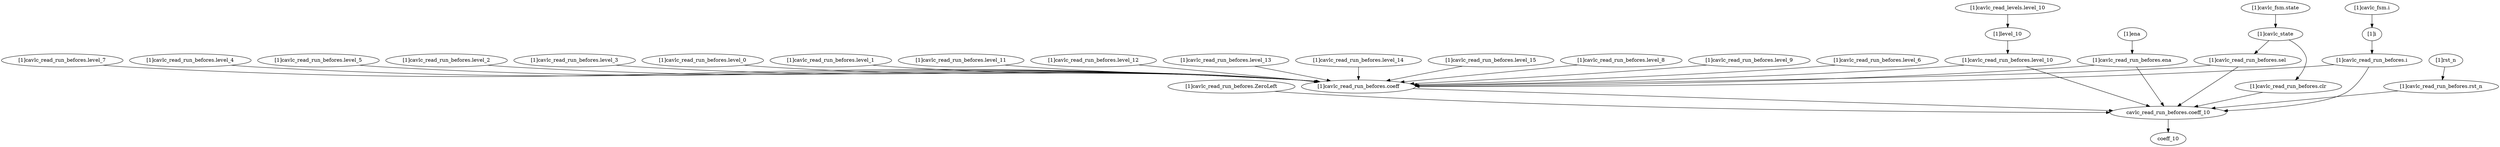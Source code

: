 strict digraph "" {
	"[1]cavlc_read_run_befores.ZeroLeft"	 [complexity=5,
		importance=0.0421054202053,
		rank=0.00842108404106];
	"cavlc_read_run_befores.coeff_10"	 [complexity=0,
		importance=0.0105070684764,
		rank=0.0];
	"[1]cavlc_read_run_befores.ZeroLeft" -> "cavlc_read_run_befores.coeff_10";
	"[1]cavlc_read_run_befores.level_8"	 [complexity=4,
		importance=0.0387928761548,
		rank=0.00969821903871];
	"[1]cavlc_read_run_befores.coeff"	 [complexity=2,
		importance=0.0338502649942,
		rank=0.0169251324971];
	"[1]cavlc_read_run_befores.level_8" -> "[1]cavlc_read_run_befores.coeff";
	"[1]cavlc_read_run_befores.level_9"	 [complexity=4,
		importance=0.0387928761548,
		rank=0.00969821903871];
	"[1]cavlc_read_run_befores.level_9" -> "[1]cavlc_read_run_befores.coeff";
	"[1]cavlc_read_run_befores.level_6"	 [complexity=4,
		importance=0.0387928761548,
		rank=0.00969821903871];
	"[1]cavlc_read_run_befores.level_6" -> "[1]cavlc_read_run_befores.coeff";
	"[1]cavlc_read_run_befores.level_7"	 [complexity=4,
		importance=0.0387900214867,
		rank=0.00969750537166];
	"[1]cavlc_read_run_befores.level_7" -> "[1]cavlc_read_run_befores.coeff";
	"[1]cavlc_read_run_befores.level_4"	 [complexity=4,
		importance=0.0387900214867,
		rank=0.00969750537166];
	"[1]cavlc_read_run_befores.level_4" -> "[1]cavlc_read_run_befores.coeff";
	"[1]cavlc_read_run_befores.level_5"	 [complexity=4,
		importance=0.0387928761548,
		rank=0.00969821903871];
	"[1]cavlc_read_run_befores.level_5" -> "[1]cavlc_read_run_befores.coeff";
	"[1]cavlc_read_run_befores.level_2"	 [complexity=4,
		importance=0.0387928761548,
		rank=0.00969821903871];
	"[1]cavlc_read_run_befores.level_2" -> "[1]cavlc_read_run_befores.coeff";
	"[1]cavlc_read_run_befores.level_3"	 [complexity=4,
		importance=0.0387928761548,
		rank=0.00969821903871];
	"[1]cavlc_read_run_befores.level_3" -> "[1]cavlc_read_run_befores.coeff";
	"[1]cavlc_read_run_befores.level_0"	 [complexity=4,
		importance=0.0387726049186,
		rank=0.00969315122964];
	"[1]cavlc_read_run_befores.level_0" -> "[1]cavlc_read_run_befores.coeff";
	"[1]cavlc_read_run_befores.level_1"	 [complexity=4,
		importance=0.0387726049186,
		rank=0.00969315122964];
	"[1]cavlc_read_run_befores.level_1" -> "[1]cavlc_read_run_befores.coeff";
	"[1]cavlc_read_run_befores.level_10"	 [complexity=4,
		importance=0.0387900214867,
		rank=0.00969750537166];
	"[1]cavlc_read_run_befores.level_10" -> "[1]cavlc_read_run_befores.coeff";
	"[1]cavlc_read_run_befores.level_10" -> "cavlc_read_run_befores.coeff_10";
	"[1]cavlc_read_run_befores.level_11"	 [complexity=4,
		importance=0.0387900214867,
		rank=0.00969750537166];
	"[1]cavlc_read_run_befores.level_11" -> "[1]cavlc_read_run_befores.coeff";
	"[1]cavlc_read_run_befores.level_12"	 [complexity=4,
		importance=0.0387928761548,
		rank=0.00969821903871];
	"[1]cavlc_read_run_befores.level_12" -> "[1]cavlc_read_run_befores.coeff";
	"[1]cavlc_read_run_befores.level_13"	 [complexity=4,
		importance=0.0387928761548,
		rank=0.00969821903871];
	"[1]cavlc_read_run_befores.level_13" -> "[1]cavlc_read_run_befores.coeff";
	"[1]cavlc_read_run_befores.level_14"	 [complexity=4,
		importance=0.0387553812709,
		rank=0.00968884531773];
	"[1]cavlc_read_run_befores.level_14" -> "[1]cavlc_read_run_befores.coeff";
	"[1]cavlc_read_run_befores.level_15"	 [complexity=4,
		importance=0.0387207410552,
		rank=0.00968018526381];
	"[1]cavlc_read_run_befores.level_15" -> "[1]cavlc_read_run_befores.coeff";
	"[1]cavlc_state"	 [complexity=4,
		importance=0.581421580689,
		rank=0.145355395172];
	"[1]cavlc_read_run_befores.sel"	 [complexity=4,
		importance=0.578315387638,
		rank=0.144578846909];
	"[1]cavlc_state" -> "[1]cavlc_read_run_befores.sel";
	"[1]cavlc_read_run_befores.clr"	 [complexity=2,
		importance=0.0343820881656,
		rank=0.0171910440828];
	"[1]cavlc_state" -> "[1]cavlc_read_run_befores.clr";
	"[1]level_10"	 [complexity=4,
		importance=0.0432580595372,
		rank=0.0108145148843];
	"[1]level_10" -> "[1]cavlc_read_run_befores.level_10";
	"[1]cavlc_read_run_befores.sel" -> "[1]cavlc_read_run_befores.coeff";
	"[1]cavlc_read_run_befores.sel" -> "cavlc_read_run_befores.coeff_10";
	"[1]cavlc_read_run_befores.ena"	 [complexity=4,
		importance=0.578430641008,
		rank=0.144607660252];
	"[1]cavlc_read_run_befores.ena" -> "[1]cavlc_read_run_befores.coeff";
	"[1]cavlc_read_run_befores.ena" -> "cavlc_read_run_befores.coeff_10";
	coeff_10	 [complexity=0,
		importance=0.00530597397517,
		rank=0.0];
	"[1]ena"	 [complexity=4,
		importance=0.581136215539,
		rank=0.145284053885];
	"[1]ena" -> "[1]cavlc_read_run_befores.ena";
	"[1]rst_n"	 [complexity=1,
		importance=0.0477776249375,
		rank=0.0477776249375];
	"[1]cavlc_read_run_befores.rst_n"	 [complexity=1,
		importance=0.0450720504069,
		rank=0.0450720504069];
	"[1]rst_n" -> "[1]cavlc_read_run_befores.rst_n";
	"[1]cavlc_read_run_befores.rst_n" -> "cavlc_read_run_befores.coeff_10";
	"[1]cavlc_read_run_befores.i"	 [complexity=3,
		importance=0.545087175784,
		rank=0.181695725261];
	"[1]cavlc_read_run_befores.i" -> "[1]cavlc_read_run_befores.coeff";
	"[1]cavlc_read_run_befores.i" -> "cavlc_read_run_befores.coeff_10";
	"[1]cavlc_read_run_befores.clr" -> "cavlc_read_run_befores.coeff_10";
	"[1]cavlc_fsm.state"	 [complexity=4,
		importance=0.603857787203,
		rank=0.150964446801];
	"[1]cavlc_fsm.state" -> "[1]cavlc_state";
	"[1]i"	 [complexity=3,
		importance=0.548196751152,
		rank=0.182732250384];
	"[1]i" -> "[1]cavlc_read_run_befores.i";
	"[1]cavlc_read_run_befores.coeff" -> "cavlc_read_run_befores.coeff_10";
	"[1]cavlc_fsm.i"	 [complexity=3,
		importance=0.561933828364,
		rank=0.187311276121];
	"[1]cavlc_fsm.i" -> "[1]i";
	"[1]cavlc_read_levels.level_10"	 [complexity=4,
		importance=0.0467829384661,
		rank=0.0116957346165];
	"[1]cavlc_read_levels.level_10" -> "[1]level_10";
	"cavlc_read_run_befores.coeff_10" -> coeff_10;
}
